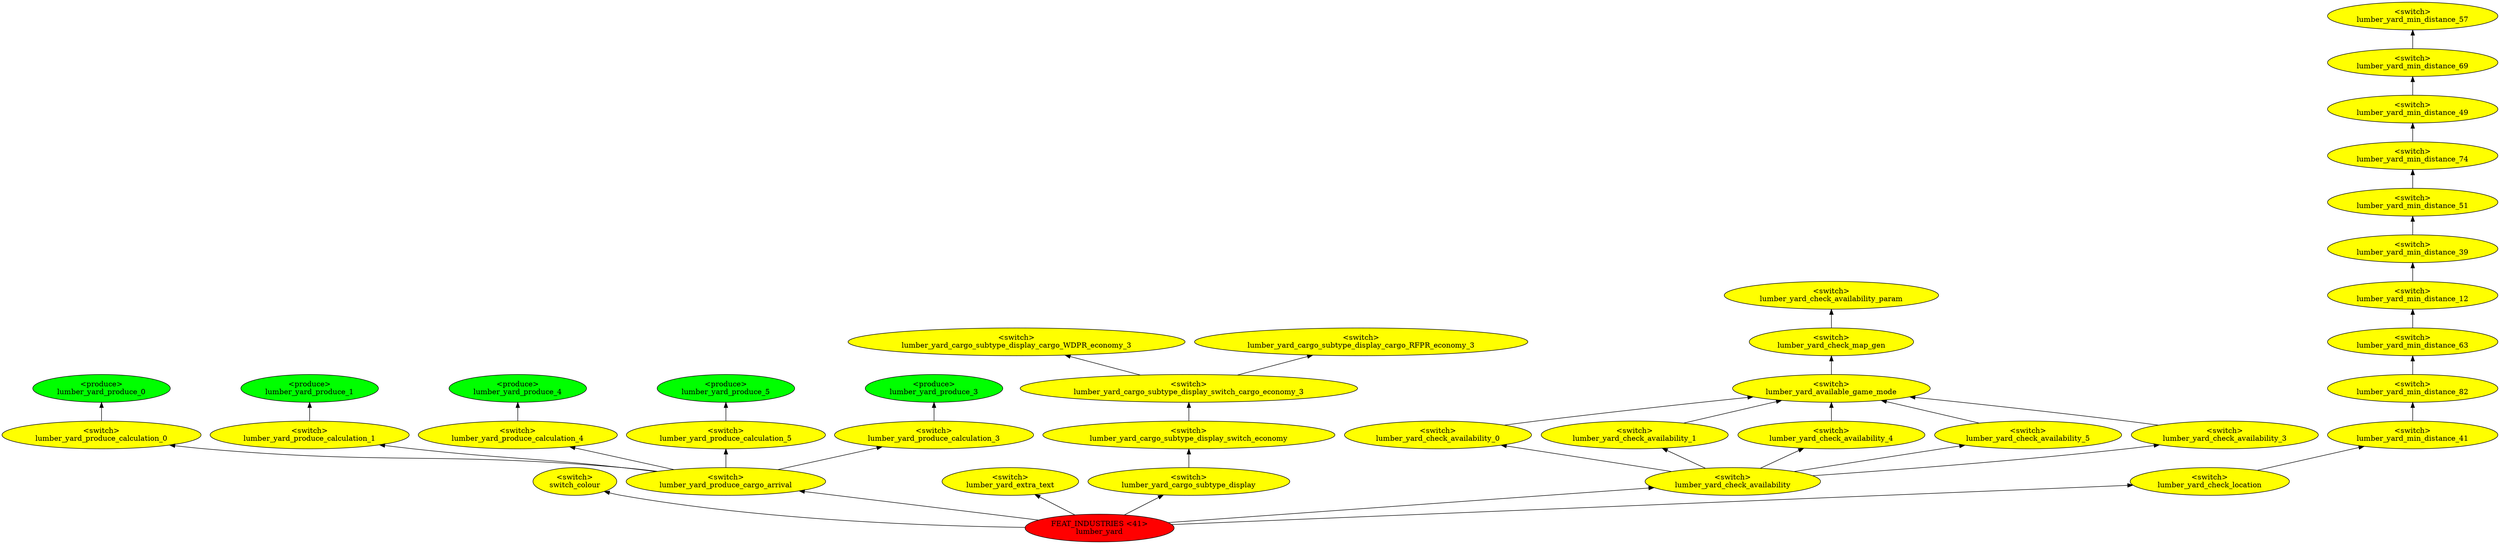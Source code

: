 digraph {
rankdir="BT"
switch_colour [fillcolor=yellow style="filled" label="<switch>\nswitch_colour"]
lumber_yard_produce_0 [fillcolor=green style="filled" label="<produce>\nlumber_yard_produce_0"]
lumber_yard_produce_calculation_0 [fillcolor=yellow style="filled" label="<switch>\nlumber_yard_produce_calculation_0"]
lumber_yard_produce_1 [fillcolor=green style="filled" label="<produce>\nlumber_yard_produce_1"]
lumber_yard_produce_calculation_1 [fillcolor=yellow style="filled" label="<switch>\nlumber_yard_produce_calculation_1"]
lumber_yard_produce_4 [fillcolor=green style="filled" label="<produce>\nlumber_yard_produce_4"]
lumber_yard_produce_calculation_4 [fillcolor=yellow style="filled" label="<switch>\nlumber_yard_produce_calculation_4"]
lumber_yard_produce_5 [fillcolor=green style="filled" label="<produce>\nlumber_yard_produce_5"]
lumber_yard_produce_calculation_5 [fillcolor=yellow style="filled" label="<switch>\nlumber_yard_produce_calculation_5"]
lumber_yard_produce_3 [fillcolor=green style="filled" label="<produce>\nlumber_yard_produce_3"]
lumber_yard_produce_calculation_3 [fillcolor=yellow style="filled" label="<switch>\nlumber_yard_produce_calculation_3"]
lumber_yard_produce_cargo_arrival [fillcolor=yellow style="filled" label="<switch>\nlumber_yard_produce_cargo_arrival"]
lumber_yard_extra_text [fillcolor=yellow style="filled" label="<switch>\nlumber_yard_extra_text"]
lumber_yard_cargo_subtype_display_cargo_WDPR_economy_3 [fillcolor=yellow style="filled" label="<switch>\nlumber_yard_cargo_subtype_display_cargo_WDPR_economy_3"]
lumber_yard_cargo_subtype_display_cargo_RFPR_economy_3 [fillcolor=yellow style="filled" label="<switch>\nlumber_yard_cargo_subtype_display_cargo_RFPR_economy_3"]
lumber_yard_cargo_subtype_display_switch_cargo_economy_3 [fillcolor=yellow style="filled" label="<switch>\nlumber_yard_cargo_subtype_display_switch_cargo_economy_3"]
lumber_yard_cargo_subtype_display_switch_economy [fillcolor=yellow style="filled" label="<switch>\nlumber_yard_cargo_subtype_display_switch_economy"]
lumber_yard_cargo_subtype_display [fillcolor=yellow style="filled" label="<switch>\nlumber_yard_cargo_subtype_display"]
lumber_yard_check_availability_param [fillcolor=yellow style="filled" label="<switch>\nlumber_yard_check_availability_param"]
lumber_yard_check_map_gen [fillcolor=yellow style="filled" label="<switch>\nlumber_yard_check_map_gen"]
lumber_yard_available_game_mode [fillcolor=yellow style="filled" label="<switch>\nlumber_yard_available_game_mode"]
lumber_yard_check_availability_0 [fillcolor=yellow style="filled" label="<switch>\nlumber_yard_check_availability_0"]
lumber_yard_check_availability_1 [fillcolor=yellow style="filled" label="<switch>\nlumber_yard_check_availability_1"]
lumber_yard_check_availability_4 [fillcolor=yellow style="filled" label="<switch>\nlumber_yard_check_availability_4"]
lumber_yard_check_availability_5 [fillcolor=yellow style="filled" label="<switch>\nlumber_yard_check_availability_5"]
lumber_yard_check_availability_3 [fillcolor=yellow style="filled" label="<switch>\nlumber_yard_check_availability_3"]
lumber_yard_check_availability [fillcolor=yellow style="filled" label="<switch>\nlumber_yard_check_availability"]
lumber_yard_min_distance_57 [fillcolor=yellow style="filled" label="<switch>\nlumber_yard_min_distance_57"]
lumber_yard_min_distance_69 [fillcolor=yellow style="filled" label="<switch>\nlumber_yard_min_distance_69"]
lumber_yard_min_distance_49 [fillcolor=yellow style="filled" label="<switch>\nlumber_yard_min_distance_49"]
lumber_yard_min_distance_74 [fillcolor=yellow style="filled" label="<switch>\nlumber_yard_min_distance_74"]
lumber_yard_min_distance_51 [fillcolor=yellow style="filled" label="<switch>\nlumber_yard_min_distance_51"]
lumber_yard_min_distance_39 [fillcolor=yellow style="filled" label="<switch>\nlumber_yard_min_distance_39"]
lumber_yard_min_distance_12 [fillcolor=yellow style="filled" label="<switch>\nlumber_yard_min_distance_12"]
lumber_yard_min_distance_63 [fillcolor=yellow style="filled" label="<switch>\nlumber_yard_min_distance_63"]
lumber_yard_min_distance_82 [fillcolor=yellow style="filled" label="<switch>\nlumber_yard_min_distance_82"]
lumber_yard_min_distance_41 [fillcolor=yellow style="filled" label="<switch>\nlumber_yard_min_distance_41"]
lumber_yard_check_location [fillcolor=yellow style="filled" label="<switch>\nlumber_yard_check_location"]
lumber_yard [fillcolor=red style="filled" label="FEAT_INDUSTRIES <41>\nlumber_yard"]
lumber_yard_check_availability_1->lumber_yard_available_game_mode
lumber_yard_min_distance_82->lumber_yard_min_distance_63
lumber_yard_check_availability_0->lumber_yard_available_game_mode
lumber_yard_check_availability->lumber_yard_check_availability_1
lumber_yard_min_distance_12->lumber_yard_min_distance_39
lumber_yard_available_game_mode->lumber_yard_check_map_gen
lumber_yard_produce_calculation_3->lumber_yard_produce_3
lumber_yard_produce_cargo_arrival->lumber_yard_produce_calculation_5
lumber_yard_min_distance_49->lumber_yard_min_distance_69
lumber_yard_check_availability->lumber_yard_check_availability_4
lumber_yard_produce_cargo_arrival->lumber_yard_produce_calculation_0
lumber_yard_min_distance_63->lumber_yard_min_distance_12
lumber_yard_cargo_subtype_display_switch_cargo_economy_3->lumber_yard_cargo_subtype_display_cargo_RFPR_economy_3
lumber_yard_check_availability_5->lumber_yard_available_game_mode
lumber_yard->lumber_yard_check_location
lumber_yard_produce_cargo_arrival->lumber_yard_produce_calculation_3
lumber_yard_check_map_gen->lumber_yard_check_availability_param
lumber_yard_check_availability->lumber_yard_check_availability_0
lumber_yard_check_availability_3->lumber_yard_available_game_mode
lumber_yard_produce_calculation_4->lumber_yard_produce_4
lumber_yard_min_distance_74->lumber_yard_min_distance_49
lumber_yard->lumber_yard_produce_cargo_arrival
lumber_yard_produce_calculation_0->lumber_yard_produce_0
lumber_yard_check_availability->lumber_yard_check_availability_5
lumber_yard_produce_calculation_1->lumber_yard_produce_1
lumber_yard_check_availability->lumber_yard_check_availability_3
lumber_yard->lumber_yard_cargo_subtype_display
lumber_yard_produce_cargo_arrival->lumber_yard_produce_calculation_4
lumber_yard_cargo_subtype_display->lumber_yard_cargo_subtype_display_switch_economy
lumber_yard->switch_colour
lumber_yard_check_location->lumber_yard_min_distance_41
lumber_yard_cargo_subtype_display_switch_cargo_economy_3->lumber_yard_cargo_subtype_display_cargo_WDPR_economy_3
lumber_yard_min_distance_51->lumber_yard_min_distance_74
lumber_yard->lumber_yard_check_availability
lumber_yard_produce_calculation_5->lumber_yard_produce_5
lumber_yard_produce_cargo_arrival->lumber_yard_produce_calculation_1
lumber_yard_check_availability_4->lumber_yard_available_game_mode
lumber_yard->lumber_yard_extra_text
lumber_yard_cargo_subtype_display_switch_economy->lumber_yard_cargo_subtype_display_switch_cargo_economy_3
lumber_yard_min_distance_41->lumber_yard_min_distance_82
lumber_yard_min_distance_69->lumber_yard_min_distance_57
lumber_yard_min_distance_39->lumber_yard_min_distance_51
}
